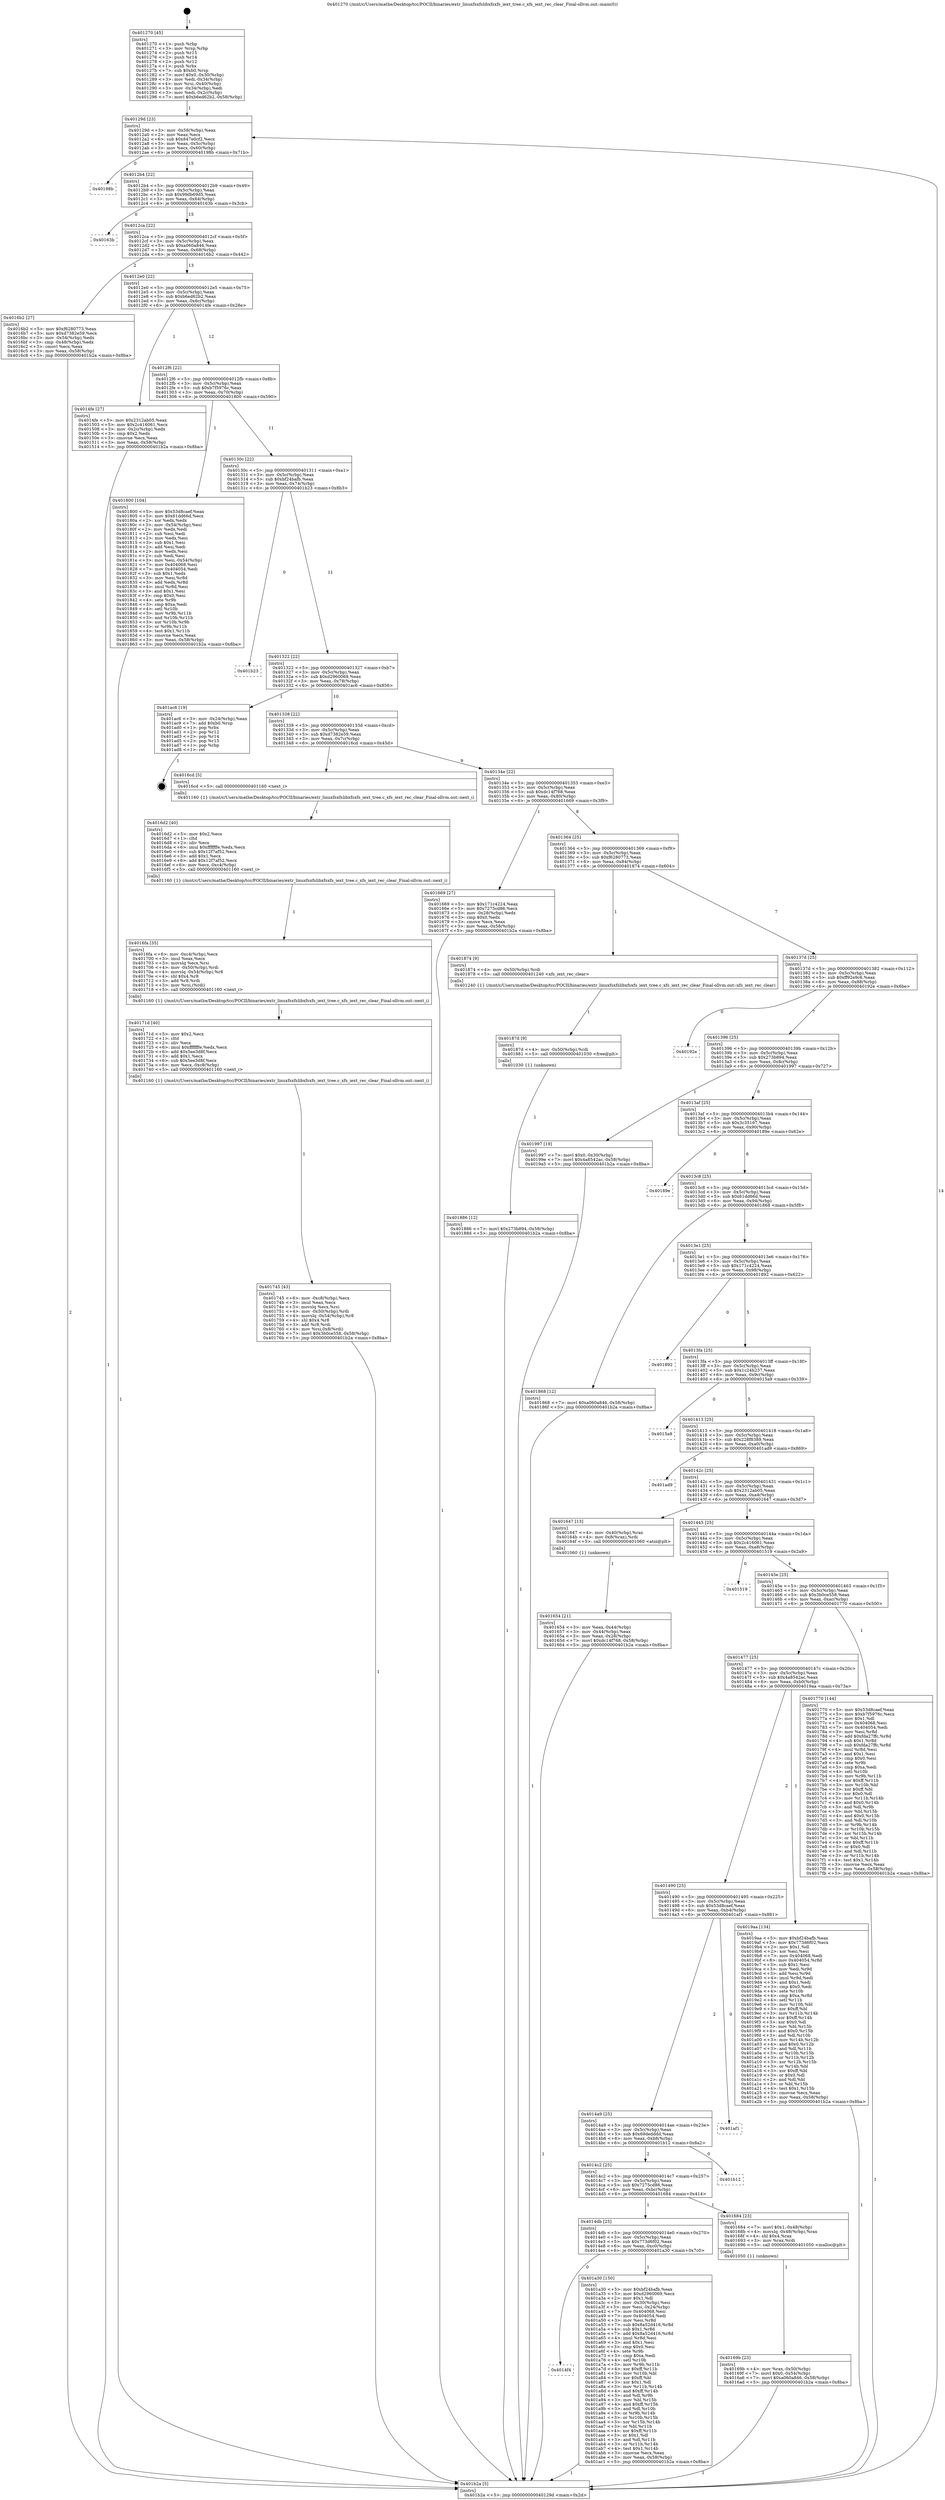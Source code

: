 digraph "0x401270" {
  label = "0x401270 (/mnt/c/Users/mathe/Desktop/tcc/POCII/binaries/extr_linuxfsxfslibxfsxfs_iext_tree.c_xfs_iext_rec_clear_Final-ollvm.out::main(0))"
  labelloc = "t"
  node[shape=record]

  Entry [label="",width=0.3,height=0.3,shape=circle,fillcolor=black,style=filled]
  "0x40129d" [label="{
     0x40129d [23]\l
     | [instrs]\l
     &nbsp;&nbsp;0x40129d \<+3\>: mov -0x58(%rbp),%eax\l
     &nbsp;&nbsp;0x4012a0 \<+2\>: mov %eax,%ecx\l
     &nbsp;&nbsp;0x4012a2 \<+6\>: sub $0x847e0cf2,%ecx\l
     &nbsp;&nbsp;0x4012a8 \<+3\>: mov %eax,-0x5c(%rbp)\l
     &nbsp;&nbsp;0x4012ab \<+3\>: mov %ecx,-0x60(%rbp)\l
     &nbsp;&nbsp;0x4012ae \<+6\>: je 000000000040198b \<main+0x71b\>\l
  }"]
  "0x40198b" [label="{
     0x40198b\l
  }", style=dashed]
  "0x4012b4" [label="{
     0x4012b4 [22]\l
     | [instrs]\l
     &nbsp;&nbsp;0x4012b4 \<+5\>: jmp 00000000004012b9 \<main+0x49\>\l
     &nbsp;&nbsp;0x4012b9 \<+3\>: mov -0x5c(%rbp),%eax\l
     &nbsp;&nbsp;0x4012bc \<+5\>: sub $0x99db69d5,%eax\l
     &nbsp;&nbsp;0x4012c1 \<+3\>: mov %eax,-0x64(%rbp)\l
     &nbsp;&nbsp;0x4012c4 \<+6\>: je 000000000040163b \<main+0x3cb\>\l
  }"]
  Exit [label="",width=0.3,height=0.3,shape=circle,fillcolor=black,style=filled,peripheries=2]
  "0x40163b" [label="{
     0x40163b\l
  }", style=dashed]
  "0x4012ca" [label="{
     0x4012ca [22]\l
     | [instrs]\l
     &nbsp;&nbsp;0x4012ca \<+5\>: jmp 00000000004012cf \<main+0x5f\>\l
     &nbsp;&nbsp;0x4012cf \<+3\>: mov -0x5c(%rbp),%eax\l
     &nbsp;&nbsp;0x4012d2 \<+5\>: sub $0xa060a846,%eax\l
     &nbsp;&nbsp;0x4012d7 \<+3\>: mov %eax,-0x68(%rbp)\l
     &nbsp;&nbsp;0x4012da \<+6\>: je 00000000004016b2 \<main+0x442\>\l
  }"]
  "0x4014f4" [label="{
     0x4014f4\l
  }", style=dashed]
  "0x4016b2" [label="{
     0x4016b2 [27]\l
     | [instrs]\l
     &nbsp;&nbsp;0x4016b2 \<+5\>: mov $0xf6280773,%eax\l
     &nbsp;&nbsp;0x4016b7 \<+5\>: mov $0xd7382e59,%ecx\l
     &nbsp;&nbsp;0x4016bc \<+3\>: mov -0x54(%rbp),%edx\l
     &nbsp;&nbsp;0x4016bf \<+3\>: cmp -0x48(%rbp),%edx\l
     &nbsp;&nbsp;0x4016c2 \<+3\>: cmovl %ecx,%eax\l
     &nbsp;&nbsp;0x4016c5 \<+3\>: mov %eax,-0x58(%rbp)\l
     &nbsp;&nbsp;0x4016c8 \<+5\>: jmp 0000000000401b2a \<main+0x8ba\>\l
  }"]
  "0x4012e0" [label="{
     0x4012e0 [22]\l
     | [instrs]\l
     &nbsp;&nbsp;0x4012e0 \<+5\>: jmp 00000000004012e5 \<main+0x75\>\l
     &nbsp;&nbsp;0x4012e5 \<+3\>: mov -0x5c(%rbp),%eax\l
     &nbsp;&nbsp;0x4012e8 \<+5\>: sub $0xb6ed62b2,%eax\l
     &nbsp;&nbsp;0x4012ed \<+3\>: mov %eax,-0x6c(%rbp)\l
     &nbsp;&nbsp;0x4012f0 \<+6\>: je 00000000004014fe \<main+0x28e\>\l
  }"]
  "0x401a30" [label="{
     0x401a30 [150]\l
     | [instrs]\l
     &nbsp;&nbsp;0x401a30 \<+5\>: mov $0xbf24bafb,%eax\l
     &nbsp;&nbsp;0x401a35 \<+5\>: mov $0xd2960069,%ecx\l
     &nbsp;&nbsp;0x401a3a \<+2\>: mov $0x1,%dl\l
     &nbsp;&nbsp;0x401a3c \<+3\>: mov -0x30(%rbp),%esi\l
     &nbsp;&nbsp;0x401a3f \<+3\>: mov %esi,-0x24(%rbp)\l
     &nbsp;&nbsp;0x401a42 \<+7\>: mov 0x404068,%esi\l
     &nbsp;&nbsp;0x401a49 \<+7\>: mov 0x404054,%edi\l
     &nbsp;&nbsp;0x401a50 \<+3\>: mov %esi,%r8d\l
     &nbsp;&nbsp;0x401a53 \<+7\>: sub $0x8a52d416,%r8d\l
     &nbsp;&nbsp;0x401a5a \<+4\>: sub $0x1,%r8d\l
     &nbsp;&nbsp;0x401a5e \<+7\>: add $0x8a52d416,%r8d\l
     &nbsp;&nbsp;0x401a65 \<+4\>: imul %r8d,%esi\l
     &nbsp;&nbsp;0x401a69 \<+3\>: and $0x1,%esi\l
     &nbsp;&nbsp;0x401a6c \<+3\>: cmp $0x0,%esi\l
     &nbsp;&nbsp;0x401a6f \<+4\>: sete %r9b\l
     &nbsp;&nbsp;0x401a73 \<+3\>: cmp $0xa,%edi\l
     &nbsp;&nbsp;0x401a76 \<+4\>: setl %r10b\l
     &nbsp;&nbsp;0x401a7a \<+3\>: mov %r9b,%r11b\l
     &nbsp;&nbsp;0x401a7d \<+4\>: xor $0xff,%r11b\l
     &nbsp;&nbsp;0x401a81 \<+3\>: mov %r10b,%bl\l
     &nbsp;&nbsp;0x401a84 \<+3\>: xor $0xff,%bl\l
     &nbsp;&nbsp;0x401a87 \<+3\>: xor $0x1,%dl\l
     &nbsp;&nbsp;0x401a8a \<+3\>: mov %r11b,%r14b\l
     &nbsp;&nbsp;0x401a8d \<+4\>: and $0xff,%r14b\l
     &nbsp;&nbsp;0x401a91 \<+3\>: and %dl,%r9b\l
     &nbsp;&nbsp;0x401a94 \<+3\>: mov %bl,%r15b\l
     &nbsp;&nbsp;0x401a97 \<+4\>: and $0xff,%r15b\l
     &nbsp;&nbsp;0x401a9b \<+3\>: and %dl,%r10b\l
     &nbsp;&nbsp;0x401a9e \<+3\>: or %r9b,%r14b\l
     &nbsp;&nbsp;0x401aa1 \<+3\>: or %r10b,%r15b\l
     &nbsp;&nbsp;0x401aa4 \<+3\>: xor %r15b,%r14b\l
     &nbsp;&nbsp;0x401aa7 \<+3\>: or %bl,%r11b\l
     &nbsp;&nbsp;0x401aaa \<+4\>: xor $0xff,%r11b\l
     &nbsp;&nbsp;0x401aae \<+3\>: or $0x1,%dl\l
     &nbsp;&nbsp;0x401ab1 \<+3\>: and %dl,%r11b\l
     &nbsp;&nbsp;0x401ab4 \<+3\>: or %r11b,%r14b\l
     &nbsp;&nbsp;0x401ab7 \<+4\>: test $0x1,%r14b\l
     &nbsp;&nbsp;0x401abb \<+3\>: cmovne %ecx,%eax\l
     &nbsp;&nbsp;0x401abe \<+3\>: mov %eax,-0x58(%rbp)\l
     &nbsp;&nbsp;0x401ac1 \<+5\>: jmp 0000000000401b2a \<main+0x8ba\>\l
  }"]
  "0x4014fe" [label="{
     0x4014fe [27]\l
     | [instrs]\l
     &nbsp;&nbsp;0x4014fe \<+5\>: mov $0x2312ab05,%eax\l
     &nbsp;&nbsp;0x401503 \<+5\>: mov $0x2c416061,%ecx\l
     &nbsp;&nbsp;0x401508 \<+3\>: mov -0x2c(%rbp),%edx\l
     &nbsp;&nbsp;0x40150b \<+3\>: cmp $0x2,%edx\l
     &nbsp;&nbsp;0x40150e \<+3\>: cmovne %ecx,%eax\l
     &nbsp;&nbsp;0x401511 \<+3\>: mov %eax,-0x58(%rbp)\l
     &nbsp;&nbsp;0x401514 \<+5\>: jmp 0000000000401b2a \<main+0x8ba\>\l
  }"]
  "0x4012f6" [label="{
     0x4012f6 [22]\l
     | [instrs]\l
     &nbsp;&nbsp;0x4012f6 \<+5\>: jmp 00000000004012fb \<main+0x8b\>\l
     &nbsp;&nbsp;0x4012fb \<+3\>: mov -0x5c(%rbp),%eax\l
     &nbsp;&nbsp;0x4012fe \<+5\>: sub $0xb7f5976c,%eax\l
     &nbsp;&nbsp;0x401303 \<+3\>: mov %eax,-0x70(%rbp)\l
     &nbsp;&nbsp;0x401306 \<+6\>: je 0000000000401800 \<main+0x590\>\l
  }"]
  "0x401b2a" [label="{
     0x401b2a [5]\l
     | [instrs]\l
     &nbsp;&nbsp;0x401b2a \<+5\>: jmp 000000000040129d \<main+0x2d\>\l
  }"]
  "0x401270" [label="{
     0x401270 [45]\l
     | [instrs]\l
     &nbsp;&nbsp;0x401270 \<+1\>: push %rbp\l
     &nbsp;&nbsp;0x401271 \<+3\>: mov %rsp,%rbp\l
     &nbsp;&nbsp;0x401274 \<+2\>: push %r15\l
     &nbsp;&nbsp;0x401276 \<+2\>: push %r14\l
     &nbsp;&nbsp;0x401278 \<+2\>: push %r12\l
     &nbsp;&nbsp;0x40127a \<+1\>: push %rbx\l
     &nbsp;&nbsp;0x40127b \<+7\>: sub $0xb0,%rsp\l
     &nbsp;&nbsp;0x401282 \<+7\>: movl $0x0,-0x30(%rbp)\l
     &nbsp;&nbsp;0x401289 \<+3\>: mov %edi,-0x34(%rbp)\l
     &nbsp;&nbsp;0x40128c \<+4\>: mov %rsi,-0x40(%rbp)\l
     &nbsp;&nbsp;0x401290 \<+3\>: mov -0x34(%rbp),%edi\l
     &nbsp;&nbsp;0x401293 \<+3\>: mov %edi,-0x2c(%rbp)\l
     &nbsp;&nbsp;0x401296 \<+7\>: movl $0xb6ed62b2,-0x58(%rbp)\l
  }"]
  "0x401886" [label="{
     0x401886 [12]\l
     | [instrs]\l
     &nbsp;&nbsp;0x401886 \<+7\>: movl $0x273b894,-0x58(%rbp)\l
     &nbsp;&nbsp;0x40188d \<+5\>: jmp 0000000000401b2a \<main+0x8ba\>\l
  }"]
  "0x401800" [label="{
     0x401800 [104]\l
     | [instrs]\l
     &nbsp;&nbsp;0x401800 \<+5\>: mov $0x53d8caef,%eax\l
     &nbsp;&nbsp;0x401805 \<+5\>: mov $0x61dd66d,%ecx\l
     &nbsp;&nbsp;0x40180a \<+2\>: xor %edx,%edx\l
     &nbsp;&nbsp;0x40180c \<+3\>: mov -0x54(%rbp),%esi\l
     &nbsp;&nbsp;0x40180f \<+2\>: mov %edx,%edi\l
     &nbsp;&nbsp;0x401811 \<+2\>: sub %esi,%edi\l
     &nbsp;&nbsp;0x401813 \<+2\>: mov %edx,%esi\l
     &nbsp;&nbsp;0x401815 \<+3\>: sub $0x1,%esi\l
     &nbsp;&nbsp;0x401818 \<+2\>: add %esi,%edi\l
     &nbsp;&nbsp;0x40181a \<+2\>: mov %edx,%esi\l
     &nbsp;&nbsp;0x40181c \<+2\>: sub %edi,%esi\l
     &nbsp;&nbsp;0x40181e \<+3\>: mov %esi,-0x54(%rbp)\l
     &nbsp;&nbsp;0x401821 \<+7\>: mov 0x404068,%esi\l
     &nbsp;&nbsp;0x401828 \<+7\>: mov 0x404054,%edi\l
     &nbsp;&nbsp;0x40182f \<+3\>: sub $0x1,%edx\l
     &nbsp;&nbsp;0x401832 \<+3\>: mov %esi,%r8d\l
     &nbsp;&nbsp;0x401835 \<+3\>: add %edx,%r8d\l
     &nbsp;&nbsp;0x401838 \<+4\>: imul %r8d,%esi\l
     &nbsp;&nbsp;0x40183c \<+3\>: and $0x1,%esi\l
     &nbsp;&nbsp;0x40183f \<+3\>: cmp $0x0,%esi\l
     &nbsp;&nbsp;0x401842 \<+4\>: sete %r9b\l
     &nbsp;&nbsp;0x401846 \<+3\>: cmp $0xa,%edi\l
     &nbsp;&nbsp;0x401849 \<+4\>: setl %r10b\l
     &nbsp;&nbsp;0x40184d \<+3\>: mov %r9b,%r11b\l
     &nbsp;&nbsp;0x401850 \<+3\>: and %r10b,%r11b\l
     &nbsp;&nbsp;0x401853 \<+3\>: xor %r10b,%r9b\l
     &nbsp;&nbsp;0x401856 \<+3\>: or %r9b,%r11b\l
     &nbsp;&nbsp;0x401859 \<+4\>: test $0x1,%r11b\l
     &nbsp;&nbsp;0x40185d \<+3\>: cmovne %ecx,%eax\l
     &nbsp;&nbsp;0x401860 \<+3\>: mov %eax,-0x58(%rbp)\l
     &nbsp;&nbsp;0x401863 \<+5\>: jmp 0000000000401b2a \<main+0x8ba\>\l
  }"]
  "0x40130c" [label="{
     0x40130c [22]\l
     | [instrs]\l
     &nbsp;&nbsp;0x40130c \<+5\>: jmp 0000000000401311 \<main+0xa1\>\l
     &nbsp;&nbsp;0x401311 \<+3\>: mov -0x5c(%rbp),%eax\l
     &nbsp;&nbsp;0x401314 \<+5\>: sub $0xbf24bafb,%eax\l
     &nbsp;&nbsp;0x401319 \<+3\>: mov %eax,-0x74(%rbp)\l
     &nbsp;&nbsp;0x40131c \<+6\>: je 0000000000401b23 \<main+0x8b3\>\l
  }"]
  "0x40187d" [label="{
     0x40187d [9]\l
     | [instrs]\l
     &nbsp;&nbsp;0x40187d \<+4\>: mov -0x50(%rbp),%rdi\l
     &nbsp;&nbsp;0x401881 \<+5\>: call 0000000000401030 \<free@plt\>\l
     | [calls]\l
     &nbsp;&nbsp;0x401030 \{1\} (unknown)\l
  }"]
  "0x401b23" [label="{
     0x401b23\l
  }", style=dashed]
  "0x401322" [label="{
     0x401322 [22]\l
     | [instrs]\l
     &nbsp;&nbsp;0x401322 \<+5\>: jmp 0000000000401327 \<main+0xb7\>\l
     &nbsp;&nbsp;0x401327 \<+3\>: mov -0x5c(%rbp),%eax\l
     &nbsp;&nbsp;0x40132a \<+5\>: sub $0xd2960069,%eax\l
     &nbsp;&nbsp;0x40132f \<+3\>: mov %eax,-0x78(%rbp)\l
     &nbsp;&nbsp;0x401332 \<+6\>: je 0000000000401ac6 \<main+0x856\>\l
  }"]
  "0x401745" [label="{
     0x401745 [43]\l
     | [instrs]\l
     &nbsp;&nbsp;0x401745 \<+6\>: mov -0xc8(%rbp),%ecx\l
     &nbsp;&nbsp;0x40174b \<+3\>: imul %eax,%ecx\l
     &nbsp;&nbsp;0x40174e \<+3\>: movslq %ecx,%rsi\l
     &nbsp;&nbsp;0x401751 \<+4\>: mov -0x50(%rbp),%rdi\l
     &nbsp;&nbsp;0x401755 \<+4\>: movslq -0x54(%rbp),%r8\l
     &nbsp;&nbsp;0x401759 \<+4\>: shl $0x4,%r8\l
     &nbsp;&nbsp;0x40175d \<+3\>: add %r8,%rdi\l
     &nbsp;&nbsp;0x401760 \<+4\>: mov %rsi,0x8(%rdi)\l
     &nbsp;&nbsp;0x401764 \<+7\>: movl $0x3b0ce558,-0x58(%rbp)\l
     &nbsp;&nbsp;0x40176b \<+5\>: jmp 0000000000401b2a \<main+0x8ba\>\l
  }"]
  "0x401ac6" [label="{
     0x401ac6 [19]\l
     | [instrs]\l
     &nbsp;&nbsp;0x401ac6 \<+3\>: mov -0x24(%rbp),%eax\l
     &nbsp;&nbsp;0x401ac9 \<+7\>: add $0xb0,%rsp\l
     &nbsp;&nbsp;0x401ad0 \<+1\>: pop %rbx\l
     &nbsp;&nbsp;0x401ad1 \<+2\>: pop %r12\l
     &nbsp;&nbsp;0x401ad3 \<+2\>: pop %r14\l
     &nbsp;&nbsp;0x401ad5 \<+2\>: pop %r15\l
     &nbsp;&nbsp;0x401ad7 \<+1\>: pop %rbp\l
     &nbsp;&nbsp;0x401ad8 \<+1\>: ret\l
  }"]
  "0x401338" [label="{
     0x401338 [22]\l
     | [instrs]\l
     &nbsp;&nbsp;0x401338 \<+5\>: jmp 000000000040133d \<main+0xcd\>\l
     &nbsp;&nbsp;0x40133d \<+3\>: mov -0x5c(%rbp),%eax\l
     &nbsp;&nbsp;0x401340 \<+5\>: sub $0xd7382e59,%eax\l
     &nbsp;&nbsp;0x401345 \<+3\>: mov %eax,-0x7c(%rbp)\l
     &nbsp;&nbsp;0x401348 \<+6\>: je 00000000004016cd \<main+0x45d\>\l
  }"]
  "0x40171d" [label="{
     0x40171d [40]\l
     | [instrs]\l
     &nbsp;&nbsp;0x40171d \<+5\>: mov $0x2,%ecx\l
     &nbsp;&nbsp;0x401722 \<+1\>: cltd\l
     &nbsp;&nbsp;0x401723 \<+2\>: idiv %ecx\l
     &nbsp;&nbsp;0x401725 \<+6\>: imul $0xfffffffe,%edx,%ecx\l
     &nbsp;&nbsp;0x40172b \<+6\>: add $0x5ee3d8f,%ecx\l
     &nbsp;&nbsp;0x401731 \<+3\>: add $0x1,%ecx\l
     &nbsp;&nbsp;0x401734 \<+6\>: sub $0x5ee3d8f,%ecx\l
     &nbsp;&nbsp;0x40173a \<+6\>: mov %ecx,-0xc8(%rbp)\l
     &nbsp;&nbsp;0x401740 \<+5\>: call 0000000000401160 \<next_i\>\l
     | [calls]\l
     &nbsp;&nbsp;0x401160 \{1\} (/mnt/c/Users/mathe/Desktop/tcc/POCII/binaries/extr_linuxfsxfslibxfsxfs_iext_tree.c_xfs_iext_rec_clear_Final-ollvm.out::next_i)\l
  }"]
  "0x4016cd" [label="{
     0x4016cd [5]\l
     | [instrs]\l
     &nbsp;&nbsp;0x4016cd \<+5\>: call 0000000000401160 \<next_i\>\l
     | [calls]\l
     &nbsp;&nbsp;0x401160 \{1\} (/mnt/c/Users/mathe/Desktop/tcc/POCII/binaries/extr_linuxfsxfslibxfsxfs_iext_tree.c_xfs_iext_rec_clear_Final-ollvm.out::next_i)\l
  }"]
  "0x40134e" [label="{
     0x40134e [22]\l
     | [instrs]\l
     &nbsp;&nbsp;0x40134e \<+5\>: jmp 0000000000401353 \<main+0xe3\>\l
     &nbsp;&nbsp;0x401353 \<+3\>: mov -0x5c(%rbp),%eax\l
     &nbsp;&nbsp;0x401356 \<+5\>: sub $0xdc14f768,%eax\l
     &nbsp;&nbsp;0x40135b \<+3\>: mov %eax,-0x80(%rbp)\l
     &nbsp;&nbsp;0x40135e \<+6\>: je 0000000000401669 \<main+0x3f9\>\l
  }"]
  "0x4016fa" [label="{
     0x4016fa [35]\l
     | [instrs]\l
     &nbsp;&nbsp;0x4016fa \<+6\>: mov -0xc4(%rbp),%ecx\l
     &nbsp;&nbsp;0x401700 \<+3\>: imul %eax,%ecx\l
     &nbsp;&nbsp;0x401703 \<+3\>: movslq %ecx,%rsi\l
     &nbsp;&nbsp;0x401706 \<+4\>: mov -0x50(%rbp),%rdi\l
     &nbsp;&nbsp;0x40170a \<+4\>: movslq -0x54(%rbp),%r8\l
     &nbsp;&nbsp;0x40170e \<+4\>: shl $0x4,%r8\l
     &nbsp;&nbsp;0x401712 \<+3\>: add %r8,%rdi\l
     &nbsp;&nbsp;0x401715 \<+3\>: mov %rsi,(%rdi)\l
     &nbsp;&nbsp;0x401718 \<+5\>: call 0000000000401160 \<next_i\>\l
     | [calls]\l
     &nbsp;&nbsp;0x401160 \{1\} (/mnt/c/Users/mathe/Desktop/tcc/POCII/binaries/extr_linuxfsxfslibxfsxfs_iext_tree.c_xfs_iext_rec_clear_Final-ollvm.out::next_i)\l
  }"]
  "0x401669" [label="{
     0x401669 [27]\l
     | [instrs]\l
     &nbsp;&nbsp;0x401669 \<+5\>: mov $0x171c4224,%eax\l
     &nbsp;&nbsp;0x40166e \<+5\>: mov $0x7275cd86,%ecx\l
     &nbsp;&nbsp;0x401673 \<+3\>: mov -0x28(%rbp),%edx\l
     &nbsp;&nbsp;0x401676 \<+3\>: cmp $0x0,%edx\l
     &nbsp;&nbsp;0x401679 \<+3\>: cmove %ecx,%eax\l
     &nbsp;&nbsp;0x40167c \<+3\>: mov %eax,-0x58(%rbp)\l
     &nbsp;&nbsp;0x40167f \<+5\>: jmp 0000000000401b2a \<main+0x8ba\>\l
  }"]
  "0x401364" [label="{
     0x401364 [25]\l
     | [instrs]\l
     &nbsp;&nbsp;0x401364 \<+5\>: jmp 0000000000401369 \<main+0xf9\>\l
     &nbsp;&nbsp;0x401369 \<+3\>: mov -0x5c(%rbp),%eax\l
     &nbsp;&nbsp;0x40136c \<+5\>: sub $0xf6280773,%eax\l
     &nbsp;&nbsp;0x401371 \<+6\>: mov %eax,-0x84(%rbp)\l
     &nbsp;&nbsp;0x401377 \<+6\>: je 0000000000401874 \<main+0x604\>\l
  }"]
  "0x4016d2" [label="{
     0x4016d2 [40]\l
     | [instrs]\l
     &nbsp;&nbsp;0x4016d2 \<+5\>: mov $0x2,%ecx\l
     &nbsp;&nbsp;0x4016d7 \<+1\>: cltd\l
     &nbsp;&nbsp;0x4016d8 \<+2\>: idiv %ecx\l
     &nbsp;&nbsp;0x4016da \<+6\>: imul $0xfffffffe,%edx,%ecx\l
     &nbsp;&nbsp;0x4016e0 \<+6\>: sub $0x12f7af52,%ecx\l
     &nbsp;&nbsp;0x4016e6 \<+3\>: add $0x1,%ecx\l
     &nbsp;&nbsp;0x4016e9 \<+6\>: add $0x12f7af52,%ecx\l
     &nbsp;&nbsp;0x4016ef \<+6\>: mov %ecx,-0xc4(%rbp)\l
     &nbsp;&nbsp;0x4016f5 \<+5\>: call 0000000000401160 \<next_i\>\l
     | [calls]\l
     &nbsp;&nbsp;0x401160 \{1\} (/mnt/c/Users/mathe/Desktop/tcc/POCII/binaries/extr_linuxfsxfslibxfsxfs_iext_tree.c_xfs_iext_rec_clear_Final-ollvm.out::next_i)\l
  }"]
  "0x401874" [label="{
     0x401874 [9]\l
     | [instrs]\l
     &nbsp;&nbsp;0x401874 \<+4\>: mov -0x50(%rbp),%rdi\l
     &nbsp;&nbsp;0x401878 \<+5\>: call 0000000000401240 \<xfs_iext_rec_clear\>\l
     | [calls]\l
     &nbsp;&nbsp;0x401240 \{1\} (/mnt/c/Users/mathe/Desktop/tcc/POCII/binaries/extr_linuxfsxfslibxfsxfs_iext_tree.c_xfs_iext_rec_clear_Final-ollvm.out::xfs_iext_rec_clear)\l
  }"]
  "0x40137d" [label="{
     0x40137d [25]\l
     | [instrs]\l
     &nbsp;&nbsp;0x40137d \<+5\>: jmp 0000000000401382 \<main+0x112\>\l
     &nbsp;&nbsp;0x401382 \<+3\>: mov -0x5c(%rbp),%eax\l
     &nbsp;&nbsp;0x401385 \<+5\>: sub $0xff92e9c6,%eax\l
     &nbsp;&nbsp;0x40138a \<+6\>: mov %eax,-0x88(%rbp)\l
     &nbsp;&nbsp;0x401390 \<+6\>: je 000000000040192e \<main+0x6be\>\l
  }"]
  "0x40169b" [label="{
     0x40169b [23]\l
     | [instrs]\l
     &nbsp;&nbsp;0x40169b \<+4\>: mov %rax,-0x50(%rbp)\l
     &nbsp;&nbsp;0x40169f \<+7\>: movl $0x0,-0x54(%rbp)\l
     &nbsp;&nbsp;0x4016a6 \<+7\>: movl $0xa060a846,-0x58(%rbp)\l
     &nbsp;&nbsp;0x4016ad \<+5\>: jmp 0000000000401b2a \<main+0x8ba\>\l
  }"]
  "0x40192e" [label="{
     0x40192e\l
  }", style=dashed]
  "0x401396" [label="{
     0x401396 [25]\l
     | [instrs]\l
     &nbsp;&nbsp;0x401396 \<+5\>: jmp 000000000040139b \<main+0x12b\>\l
     &nbsp;&nbsp;0x40139b \<+3\>: mov -0x5c(%rbp),%eax\l
     &nbsp;&nbsp;0x40139e \<+5\>: sub $0x273b894,%eax\l
     &nbsp;&nbsp;0x4013a3 \<+6\>: mov %eax,-0x8c(%rbp)\l
     &nbsp;&nbsp;0x4013a9 \<+6\>: je 0000000000401997 \<main+0x727\>\l
  }"]
  "0x4014db" [label="{
     0x4014db [25]\l
     | [instrs]\l
     &nbsp;&nbsp;0x4014db \<+5\>: jmp 00000000004014e0 \<main+0x270\>\l
     &nbsp;&nbsp;0x4014e0 \<+3\>: mov -0x5c(%rbp),%eax\l
     &nbsp;&nbsp;0x4014e3 \<+5\>: sub $0x773d6f02,%eax\l
     &nbsp;&nbsp;0x4014e8 \<+6\>: mov %eax,-0xc0(%rbp)\l
     &nbsp;&nbsp;0x4014ee \<+6\>: je 0000000000401a30 \<main+0x7c0\>\l
  }"]
  "0x401997" [label="{
     0x401997 [19]\l
     | [instrs]\l
     &nbsp;&nbsp;0x401997 \<+7\>: movl $0x0,-0x30(%rbp)\l
     &nbsp;&nbsp;0x40199e \<+7\>: movl $0x4a8542ac,-0x58(%rbp)\l
     &nbsp;&nbsp;0x4019a5 \<+5\>: jmp 0000000000401b2a \<main+0x8ba\>\l
  }"]
  "0x4013af" [label="{
     0x4013af [25]\l
     | [instrs]\l
     &nbsp;&nbsp;0x4013af \<+5\>: jmp 00000000004013b4 \<main+0x144\>\l
     &nbsp;&nbsp;0x4013b4 \<+3\>: mov -0x5c(%rbp),%eax\l
     &nbsp;&nbsp;0x4013b7 \<+5\>: sub $0x3c35167,%eax\l
     &nbsp;&nbsp;0x4013bc \<+6\>: mov %eax,-0x90(%rbp)\l
     &nbsp;&nbsp;0x4013c2 \<+6\>: je 000000000040189e \<main+0x62e\>\l
  }"]
  "0x401684" [label="{
     0x401684 [23]\l
     | [instrs]\l
     &nbsp;&nbsp;0x401684 \<+7\>: movl $0x1,-0x48(%rbp)\l
     &nbsp;&nbsp;0x40168b \<+4\>: movslq -0x48(%rbp),%rax\l
     &nbsp;&nbsp;0x40168f \<+4\>: shl $0x4,%rax\l
     &nbsp;&nbsp;0x401693 \<+3\>: mov %rax,%rdi\l
     &nbsp;&nbsp;0x401696 \<+5\>: call 0000000000401050 \<malloc@plt\>\l
     | [calls]\l
     &nbsp;&nbsp;0x401050 \{1\} (unknown)\l
  }"]
  "0x40189e" [label="{
     0x40189e\l
  }", style=dashed]
  "0x4013c8" [label="{
     0x4013c8 [25]\l
     | [instrs]\l
     &nbsp;&nbsp;0x4013c8 \<+5\>: jmp 00000000004013cd \<main+0x15d\>\l
     &nbsp;&nbsp;0x4013cd \<+3\>: mov -0x5c(%rbp),%eax\l
     &nbsp;&nbsp;0x4013d0 \<+5\>: sub $0x61dd66d,%eax\l
     &nbsp;&nbsp;0x4013d5 \<+6\>: mov %eax,-0x94(%rbp)\l
     &nbsp;&nbsp;0x4013db \<+6\>: je 0000000000401868 \<main+0x5f8\>\l
  }"]
  "0x4014c2" [label="{
     0x4014c2 [25]\l
     | [instrs]\l
     &nbsp;&nbsp;0x4014c2 \<+5\>: jmp 00000000004014c7 \<main+0x257\>\l
     &nbsp;&nbsp;0x4014c7 \<+3\>: mov -0x5c(%rbp),%eax\l
     &nbsp;&nbsp;0x4014ca \<+5\>: sub $0x7275cd86,%eax\l
     &nbsp;&nbsp;0x4014cf \<+6\>: mov %eax,-0xbc(%rbp)\l
     &nbsp;&nbsp;0x4014d5 \<+6\>: je 0000000000401684 \<main+0x414\>\l
  }"]
  "0x401868" [label="{
     0x401868 [12]\l
     | [instrs]\l
     &nbsp;&nbsp;0x401868 \<+7\>: movl $0xa060a846,-0x58(%rbp)\l
     &nbsp;&nbsp;0x40186f \<+5\>: jmp 0000000000401b2a \<main+0x8ba\>\l
  }"]
  "0x4013e1" [label="{
     0x4013e1 [25]\l
     | [instrs]\l
     &nbsp;&nbsp;0x4013e1 \<+5\>: jmp 00000000004013e6 \<main+0x176\>\l
     &nbsp;&nbsp;0x4013e6 \<+3\>: mov -0x5c(%rbp),%eax\l
     &nbsp;&nbsp;0x4013e9 \<+5\>: sub $0x171c4224,%eax\l
     &nbsp;&nbsp;0x4013ee \<+6\>: mov %eax,-0x98(%rbp)\l
     &nbsp;&nbsp;0x4013f4 \<+6\>: je 0000000000401892 \<main+0x622\>\l
  }"]
  "0x401b12" [label="{
     0x401b12\l
  }", style=dashed]
  "0x401892" [label="{
     0x401892\l
  }", style=dashed]
  "0x4013fa" [label="{
     0x4013fa [25]\l
     | [instrs]\l
     &nbsp;&nbsp;0x4013fa \<+5\>: jmp 00000000004013ff \<main+0x18f\>\l
     &nbsp;&nbsp;0x4013ff \<+3\>: mov -0x5c(%rbp),%eax\l
     &nbsp;&nbsp;0x401402 \<+5\>: sub $0x1c24b237,%eax\l
     &nbsp;&nbsp;0x401407 \<+6\>: mov %eax,-0x9c(%rbp)\l
     &nbsp;&nbsp;0x40140d \<+6\>: je 00000000004015a9 \<main+0x339\>\l
  }"]
  "0x4014a9" [label="{
     0x4014a9 [25]\l
     | [instrs]\l
     &nbsp;&nbsp;0x4014a9 \<+5\>: jmp 00000000004014ae \<main+0x23e\>\l
     &nbsp;&nbsp;0x4014ae \<+3\>: mov -0x5c(%rbp),%eax\l
     &nbsp;&nbsp;0x4014b1 \<+5\>: sub $0x69dedddd,%eax\l
     &nbsp;&nbsp;0x4014b6 \<+6\>: mov %eax,-0xb8(%rbp)\l
     &nbsp;&nbsp;0x4014bc \<+6\>: je 0000000000401b12 \<main+0x8a2\>\l
  }"]
  "0x4015a9" [label="{
     0x4015a9\l
  }", style=dashed]
  "0x401413" [label="{
     0x401413 [25]\l
     | [instrs]\l
     &nbsp;&nbsp;0x401413 \<+5\>: jmp 0000000000401418 \<main+0x1a8\>\l
     &nbsp;&nbsp;0x401418 \<+3\>: mov -0x5c(%rbp),%eax\l
     &nbsp;&nbsp;0x40141b \<+5\>: sub $0x228f8389,%eax\l
     &nbsp;&nbsp;0x401420 \<+6\>: mov %eax,-0xa0(%rbp)\l
     &nbsp;&nbsp;0x401426 \<+6\>: je 0000000000401ad9 \<main+0x869\>\l
  }"]
  "0x401af1" [label="{
     0x401af1\l
  }", style=dashed]
  "0x401ad9" [label="{
     0x401ad9\l
  }", style=dashed]
  "0x40142c" [label="{
     0x40142c [25]\l
     | [instrs]\l
     &nbsp;&nbsp;0x40142c \<+5\>: jmp 0000000000401431 \<main+0x1c1\>\l
     &nbsp;&nbsp;0x401431 \<+3\>: mov -0x5c(%rbp),%eax\l
     &nbsp;&nbsp;0x401434 \<+5\>: sub $0x2312ab05,%eax\l
     &nbsp;&nbsp;0x401439 \<+6\>: mov %eax,-0xa4(%rbp)\l
     &nbsp;&nbsp;0x40143f \<+6\>: je 0000000000401647 \<main+0x3d7\>\l
  }"]
  "0x401490" [label="{
     0x401490 [25]\l
     | [instrs]\l
     &nbsp;&nbsp;0x401490 \<+5\>: jmp 0000000000401495 \<main+0x225\>\l
     &nbsp;&nbsp;0x401495 \<+3\>: mov -0x5c(%rbp),%eax\l
     &nbsp;&nbsp;0x401498 \<+5\>: sub $0x53d8caef,%eax\l
     &nbsp;&nbsp;0x40149d \<+6\>: mov %eax,-0xb4(%rbp)\l
     &nbsp;&nbsp;0x4014a3 \<+6\>: je 0000000000401af1 \<main+0x881\>\l
  }"]
  "0x401647" [label="{
     0x401647 [13]\l
     | [instrs]\l
     &nbsp;&nbsp;0x401647 \<+4\>: mov -0x40(%rbp),%rax\l
     &nbsp;&nbsp;0x40164b \<+4\>: mov 0x8(%rax),%rdi\l
     &nbsp;&nbsp;0x40164f \<+5\>: call 0000000000401060 \<atoi@plt\>\l
     | [calls]\l
     &nbsp;&nbsp;0x401060 \{1\} (unknown)\l
  }"]
  "0x401445" [label="{
     0x401445 [25]\l
     | [instrs]\l
     &nbsp;&nbsp;0x401445 \<+5\>: jmp 000000000040144a \<main+0x1da\>\l
     &nbsp;&nbsp;0x40144a \<+3\>: mov -0x5c(%rbp),%eax\l
     &nbsp;&nbsp;0x40144d \<+5\>: sub $0x2c416061,%eax\l
     &nbsp;&nbsp;0x401452 \<+6\>: mov %eax,-0xa8(%rbp)\l
     &nbsp;&nbsp;0x401458 \<+6\>: je 0000000000401519 \<main+0x2a9\>\l
  }"]
  "0x401654" [label="{
     0x401654 [21]\l
     | [instrs]\l
     &nbsp;&nbsp;0x401654 \<+3\>: mov %eax,-0x44(%rbp)\l
     &nbsp;&nbsp;0x401657 \<+3\>: mov -0x44(%rbp),%eax\l
     &nbsp;&nbsp;0x40165a \<+3\>: mov %eax,-0x28(%rbp)\l
     &nbsp;&nbsp;0x40165d \<+7\>: movl $0xdc14f768,-0x58(%rbp)\l
     &nbsp;&nbsp;0x401664 \<+5\>: jmp 0000000000401b2a \<main+0x8ba\>\l
  }"]
  "0x4019aa" [label="{
     0x4019aa [134]\l
     | [instrs]\l
     &nbsp;&nbsp;0x4019aa \<+5\>: mov $0xbf24bafb,%eax\l
     &nbsp;&nbsp;0x4019af \<+5\>: mov $0x773d6f02,%ecx\l
     &nbsp;&nbsp;0x4019b4 \<+2\>: mov $0x1,%dl\l
     &nbsp;&nbsp;0x4019b6 \<+2\>: xor %esi,%esi\l
     &nbsp;&nbsp;0x4019b8 \<+7\>: mov 0x404068,%edi\l
     &nbsp;&nbsp;0x4019bf \<+8\>: mov 0x404054,%r8d\l
     &nbsp;&nbsp;0x4019c7 \<+3\>: sub $0x1,%esi\l
     &nbsp;&nbsp;0x4019ca \<+3\>: mov %edi,%r9d\l
     &nbsp;&nbsp;0x4019cd \<+3\>: add %esi,%r9d\l
     &nbsp;&nbsp;0x4019d0 \<+4\>: imul %r9d,%edi\l
     &nbsp;&nbsp;0x4019d4 \<+3\>: and $0x1,%edi\l
     &nbsp;&nbsp;0x4019d7 \<+3\>: cmp $0x0,%edi\l
     &nbsp;&nbsp;0x4019da \<+4\>: sete %r10b\l
     &nbsp;&nbsp;0x4019de \<+4\>: cmp $0xa,%r8d\l
     &nbsp;&nbsp;0x4019e2 \<+4\>: setl %r11b\l
     &nbsp;&nbsp;0x4019e6 \<+3\>: mov %r10b,%bl\l
     &nbsp;&nbsp;0x4019e9 \<+3\>: xor $0xff,%bl\l
     &nbsp;&nbsp;0x4019ec \<+3\>: mov %r11b,%r14b\l
     &nbsp;&nbsp;0x4019ef \<+4\>: xor $0xff,%r14b\l
     &nbsp;&nbsp;0x4019f3 \<+3\>: xor $0x0,%dl\l
     &nbsp;&nbsp;0x4019f6 \<+3\>: mov %bl,%r15b\l
     &nbsp;&nbsp;0x4019f9 \<+4\>: and $0x0,%r15b\l
     &nbsp;&nbsp;0x4019fd \<+3\>: and %dl,%r10b\l
     &nbsp;&nbsp;0x401a00 \<+3\>: mov %r14b,%r12b\l
     &nbsp;&nbsp;0x401a03 \<+4\>: and $0x0,%r12b\l
     &nbsp;&nbsp;0x401a07 \<+3\>: and %dl,%r11b\l
     &nbsp;&nbsp;0x401a0a \<+3\>: or %r10b,%r15b\l
     &nbsp;&nbsp;0x401a0d \<+3\>: or %r11b,%r12b\l
     &nbsp;&nbsp;0x401a10 \<+3\>: xor %r12b,%r15b\l
     &nbsp;&nbsp;0x401a13 \<+3\>: or %r14b,%bl\l
     &nbsp;&nbsp;0x401a16 \<+3\>: xor $0xff,%bl\l
     &nbsp;&nbsp;0x401a19 \<+3\>: or $0x0,%dl\l
     &nbsp;&nbsp;0x401a1c \<+2\>: and %dl,%bl\l
     &nbsp;&nbsp;0x401a1e \<+3\>: or %bl,%r15b\l
     &nbsp;&nbsp;0x401a21 \<+4\>: test $0x1,%r15b\l
     &nbsp;&nbsp;0x401a25 \<+3\>: cmovne %ecx,%eax\l
     &nbsp;&nbsp;0x401a28 \<+3\>: mov %eax,-0x58(%rbp)\l
     &nbsp;&nbsp;0x401a2b \<+5\>: jmp 0000000000401b2a \<main+0x8ba\>\l
  }"]
  "0x401519" [label="{
     0x401519\l
  }", style=dashed]
  "0x40145e" [label="{
     0x40145e [25]\l
     | [instrs]\l
     &nbsp;&nbsp;0x40145e \<+5\>: jmp 0000000000401463 \<main+0x1f3\>\l
     &nbsp;&nbsp;0x401463 \<+3\>: mov -0x5c(%rbp),%eax\l
     &nbsp;&nbsp;0x401466 \<+5\>: sub $0x3b0ce558,%eax\l
     &nbsp;&nbsp;0x40146b \<+6\>: mov %eax,-0xac(%rbp)\l
     &nbsp;&nbsp;0x401471 \<+6\>: je 0000000000401770 \<main+0x500\>\l
  }"]
  "0x401477" [label="{
     0x401477 [25]\l
     | [instrs]\l
     &nbsp;&nbsp;0x401477 \<+5\>: jmp 000000000040147c \<main+0x20c\>\l
     &nbsp;&nbsp;0x40147c \<+3\>: mov -0x5c(%rbp),%eax\l
     &nbsp;&nbsp;0x40147f \<+5\>: sub $0x4a8542ac,%eax\l
     &nbsp;&nbsp;0x401484 \<+6\>: mov %eax,-0xb0(%rbp)\l
     &nbsp;&nbsp;0x40148a \<+6\>: je 00000000004019aa \<main+0x73a\>\l
  }"]
  "0x401770" [label="{
     0x401770 [144]\l
     | [instrs]\l
     &nbsp;&nbsp;0x401770 \<+5\>: mov $0x53d8caef,%eax\l
     &nbsp;&nbsp;0x401775 \<+5\>: mov $0xb7f5976c,%ecx\l
     &nbsp;&nbsp;0x40177a \<+2\>: mov $0x1,%dl\l
     &nbsp;&nbsp;0x40177c \<+7\>: mov 0x404068,%esi\l
     &nbsp;&nbsp;0x401783 \<+7\>: mov 0x404054,%edi\l
     &nbsp;&nbsp;0x40178a \<+3\>: mov %esi,%r8d\l
     &nbsp;&nbsp;0x40178d \<+7\>: add $0xfda27ffc,%r8d\l
     &nbsp;&nbsp;0x401794 \<+4\>: sub $0x1,%r8d\l
     &nbsp;&nbsp;0x401798 \<+7\>: sub $0xfda27ffc,%r8d\l
     &nbsp;&nbsp;0x40179f \<+4\>: imul %r8d,%esi\l
     &nbsp;&nbsp;0x4017a3 \<+3\>: and $0x1,%esi\l
     &nbsp;&nbsp;0x4017a6 \<+3\>: cmp $0x0,%esi\l
     &nbsp;&nbsp;0x4017a9 \<+4\>: sete %r9b\l
     &nbsp;&nbsp;0x4017ad \<+3\>: cmp $0xa,%edi\l
     &nbsp;&nbsp;0x4017b0 \<+4\>: setl %r10b\l
     &nbsp;&nbsp;0x4017b4 \<+3\>: mov %r9b,%r11b\l
     &nbsp;&nbsp;0x4017b7 \<+4\>: xor $0xff,%r11b\l
     &nbsp;&nbsp;0x4017bb \<+3\>: mov %r10b,%bl\l
     &nbsp;&nbsp;0x4017be \<+3\>: xor $0xff,%bl\l
     &nbsp;&nbsp;0x4017c1 \<+3\>: xor $0x0,%dl\l
     &nbsp;&nbsp;0x4017c4 \<+3\>: mov %r11b,%r14b\l
     &nbsp;&nbsp;0x4017c7 \<+4\>: and $0x0,%r14b\l
     &nbsp;&nbsp;0x4017cb \<+3\>: and %dl,%r9b\l
     &nbsp;&nbsp;0x4017ce \<+3\>: mov %bl,%r15b\l
     &nbsp;&nbsp;0x4017d1 \<+4\>: and $0x0,%r15b\l
     &nbsp;&nbsp;0x4017d5 \<+3\>: and %dl,%r10b\l
     &nbsp;&nbsp;0x4017d8 \<+3\>: or %r9b,%r14b\l
     &nbsp;&nbsp;0x4017db \<+3\>: or %r10b,%r15b\l
     &nbsp;&nbsp;0x4017de \<+3\>: xor %r15b,%r14b\l
     &nbsp;&nbsp;0x4017e1 \<+3\>: or %bl,%r11b\l
     &nbsp;&nbsp;0x4017e4 \<+4\>: xor $0xff,%r11b\l
     &nbsp;&nbsp;0x4017e8 \<+3\>: or $0x0,%dl\l
     &nbsp;&nbsp;0x4017eb \<+3\>: and %dl,%r11b\l
     &nbsp;&nbsp;0x4017ee \<+3\>: or %r11b,%r14b\l
     &nbsp;&nbsp;0x4017f1 \<+4\>: test $0x1,%r14b\l
     &nbsp;&nbsp;0x4017f5 \<+3\>: cmovne %ecx,%eax\l
     &nbsp;&nbsp;0x4017f8 \<+3\>: mov %eax,-0x58(%rbp)\l
     &nbsp;&nbsp;0x4017fb \<+5\>: jmp 0000000000401b2a \<main+0x8ba\>\l
  }"]
  Entry -> "0x401270" [label=" 1"]
  "0x40129d" -> "0x40198b" [label=" 0"]
  "0x40129d" -> "0x4012b4" [label=" 15"]
  "0x401ac6" -> Exit [label=" 1"]
  "0x4012b4" -> "0x40163b" [label=" 0"]
  "0x4012b4" -> "0x4012ca" [label=" 15"]
  "0x401a30" -> "0x401b2a" [label=" 1"]
  "0x4012ca" -> "0x4016b2" [label=" 2"]
  "0x4012ca" -> "0x4012e0" [label=" 13"]
  "0x4014db" -> "0x4014f4" [label=" 0"]
  "0x4012e0" -> "0x4014fe" [label=" 1"]
  "0x4012e0" -> "0x4012f6" [label=" 12"]
  "0x4014fe" -> "0x401b2a" [label=" 1"]
  "0x401270" -> "0x40129d" [label=" 1"]
  "0x401b2a" -> "0x40129d" [label=" 14"]
  "0x4014db" -> "0x401a30" [label=" 1"]
  "0x4012f6" -> "0x401800" [label=" 1"]
  "0x4012f6" -> "0x40130c" [label=" 11"]
  "0x4019aa" -> "0x401b2a" [label=" 1"]
  "0x40130c" -> "0x401b23" [label=" 0"]
  "0x40130c" -> "0x401322" [label=" 11"]
  "0x401997" -> "0x401b2a" [label=" 1"]
  "0x401322" -> "0x401ac6" [label=" 1"]
  "0x401322" -> "0x401338" [label=" 10"]
  "0x401886" -> "0x401b2a" [label=" 1"]
  "0x401338" -> "0x4016cd" [label=" 1"]
  "0x401338" -> "0x40134e" [label=" 9"]
  "0x40187d" -> "0x401886" [label=" 1"]
  "0x40134e" -> "0x401669" [label=" 1"]
  "0x40134e" -> "0x401364" [label=" 8"]
  "0x401874" -> "0x40187d" [label=" 1"]
  "0x401364" -> "0x401874" [label=" 1"]
  "0x401364" -> "0x40137d" [label=" 7"]
  "0x401868" -> "0x401b2a" [label=" 1"]
  "0x40137d" -> "0x40192e" [label=" 0"]
  "0x40137d" -> "0x401396" [label=" 7"]
  "0x401800" -> "0x401b2a" [label=" 1"]
  "0x401396" -> "0x401997" [label=" 1"]
  "0x401396" -> "0x4013af" [label=" 6"]
  "0x401770" -> "0x401b2a" [label=" 1"]
  "0x4013af" -> "0x40189e" [label=" 0"]
  "0x4013af" -> "0x4013c8" [label=" 6"]
  "0x401745" -> "0x401b2a" [label=" 1"]
  "0x4013c8" -> "0x401868" [label=" 1"]
  "0x4013c8" -> "0x4013e1" [label=" 5"]
  "0x4016fa" -> "0x40171d" [label=" 1"]
  "0x4013e1" -> "0x401892" [label=" 0"]
  "0x4013e1" -> "0x4013fa" [label=" 5"]
  "0x4016d2" -> "0x4016fa" [label=" 1"]
  "0x4013fa" -> "0x4015a9" [label=" 0"]
  "0x4013fa" -> "0x401413" [label=" 5"]
  "0x4016b2" -> "0x401b2a" [label=" 2"]
  "0x401413" -> "0x401ad9" [label=" 0"]
  "0x401413" -> "0x40142c" [label=" 5"]
  "0x40169b" -> "0x401b2a" [label=" 1"]
  "0x40142c" -> "0x401647" [label=" 1"]
  "0x40142c" -> "0x401445" [label=" 4"]
  "0x401647" -> "0x401654" [label=" 1"]
  "0x401654" -> "0x401b2a" [label=" 1"]
  "0x401669" -> "0x401b2a" [label=" 1"]
  "0x4014c2" -> "0x4014db" [label=" 1"]
  "0x401445" -> "0x401519" [label=" 0"]
  "0x401445" -> "0x40145e" [label=" 4"]
  "0x4014c2" -> "0x401684" [label=" 1"]
  "0x40145e" -> "0x401770" [label=" 1"]
  "0x40145e" -> "0x401477" [label=" 3"]
  "0x40171d" -> "0x401745" [label=" 1"]
  "0x401477" -> "0x4019aa" [label=" 1"]
  "0x401477" -> "0x401490" [label=" 2"]
  "0x401684" -> "0x40169b" [label=" 1"]
  "0x401490" -> "0x401af1" [label=" 0"]
  "0x401490" -> "0x4014a9" [label=" 2"]
  "0x4016cd" -> "0x4016d2" [label=" 1"]
  "0x4014a9" -> "0x401b12" [label=" 0"]
  "0x4014a9" -> "0x4014c2" [label=" 2"]
}
